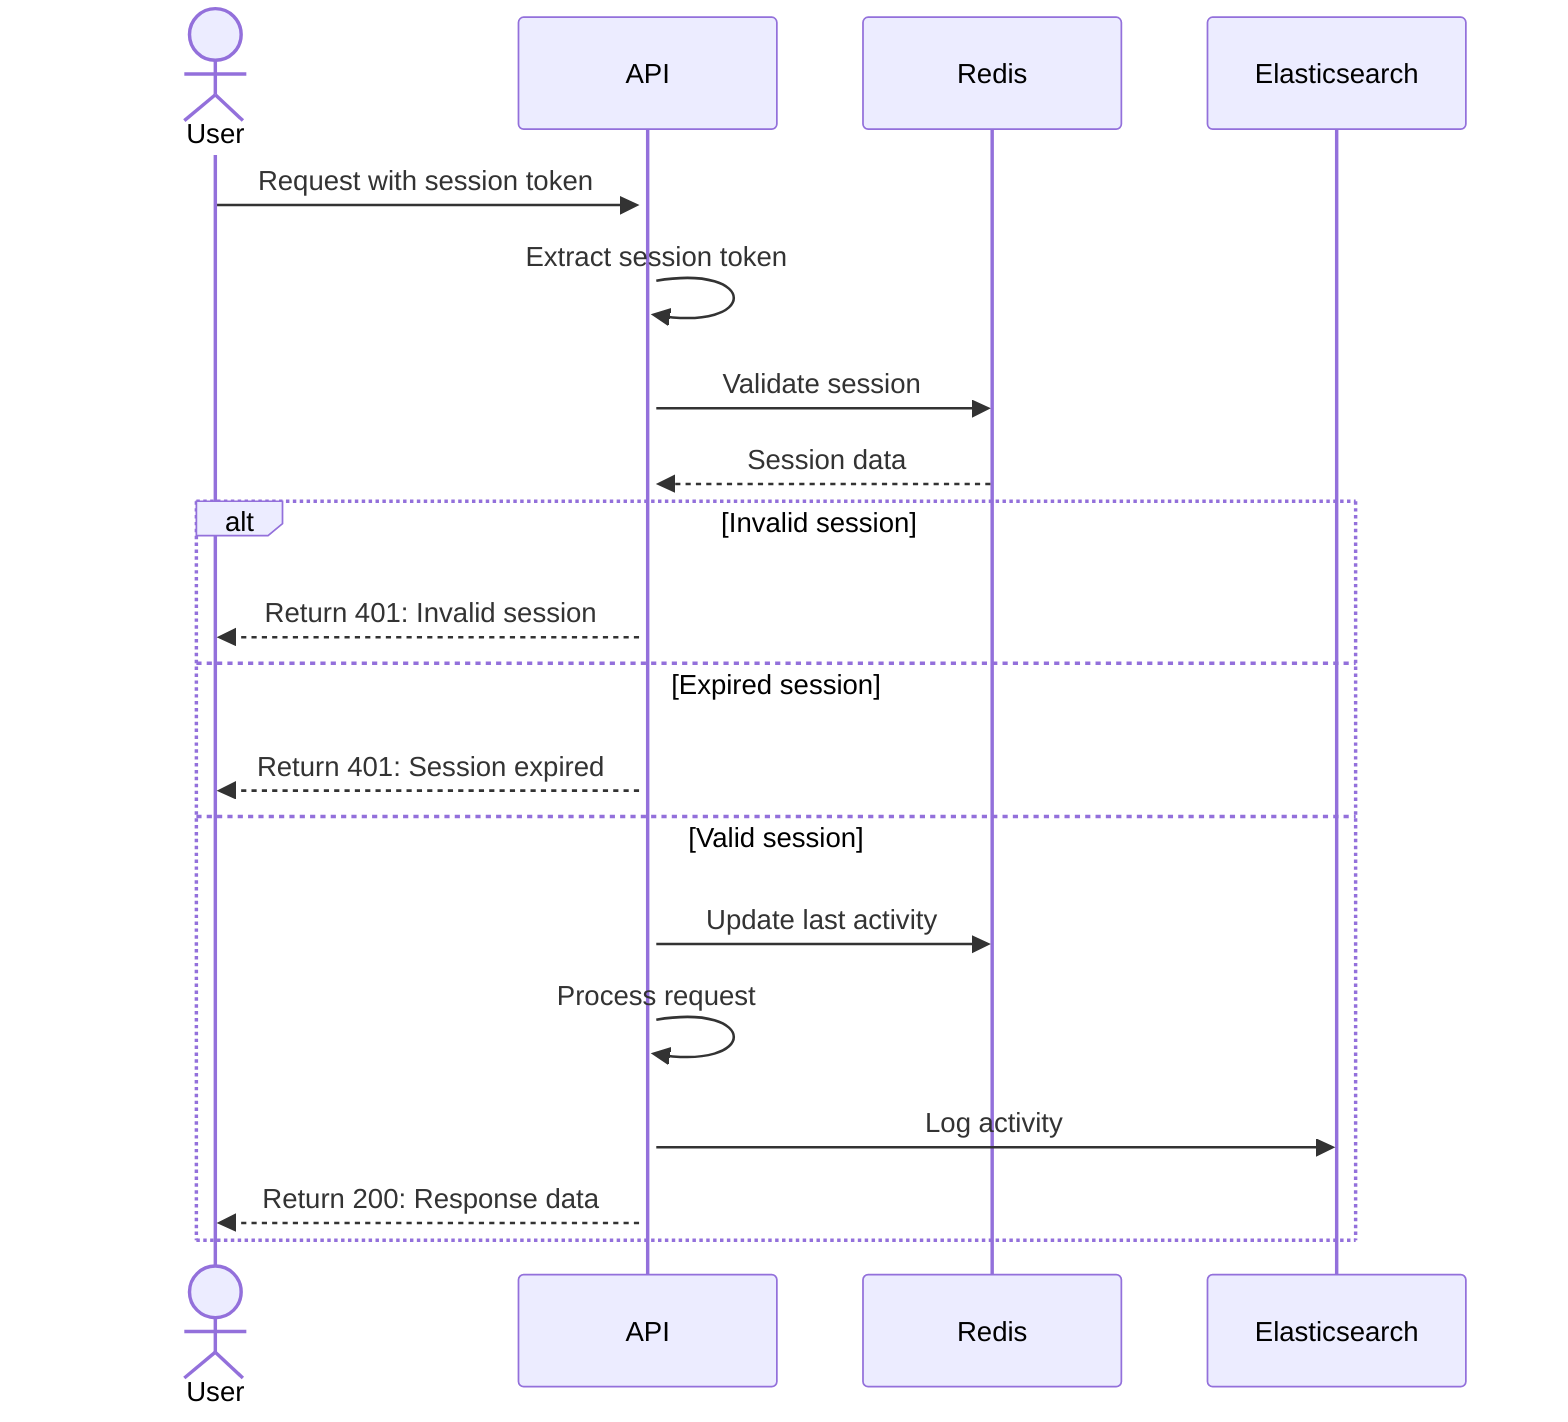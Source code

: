 sequenceDiagram
    actor User
    participant API
    participant Redis
    participant ES as Elasticsearch
    
    User->>+API: Request with session token
    API->>API: Extract session token
    
    API->>Redis: Validate session
    Redis-->>API: Session data
    
    alt Invalid session
        API-->>User: Return 401: Invalid session
    else Expired session
        API-->>User: Return 401: Session expired
    else Valid session
        API->>Redis: Update last activity
        API->>API: Process request
        
        API->>ES: Log activity
        API-->>User: Return 200: Response data
    end